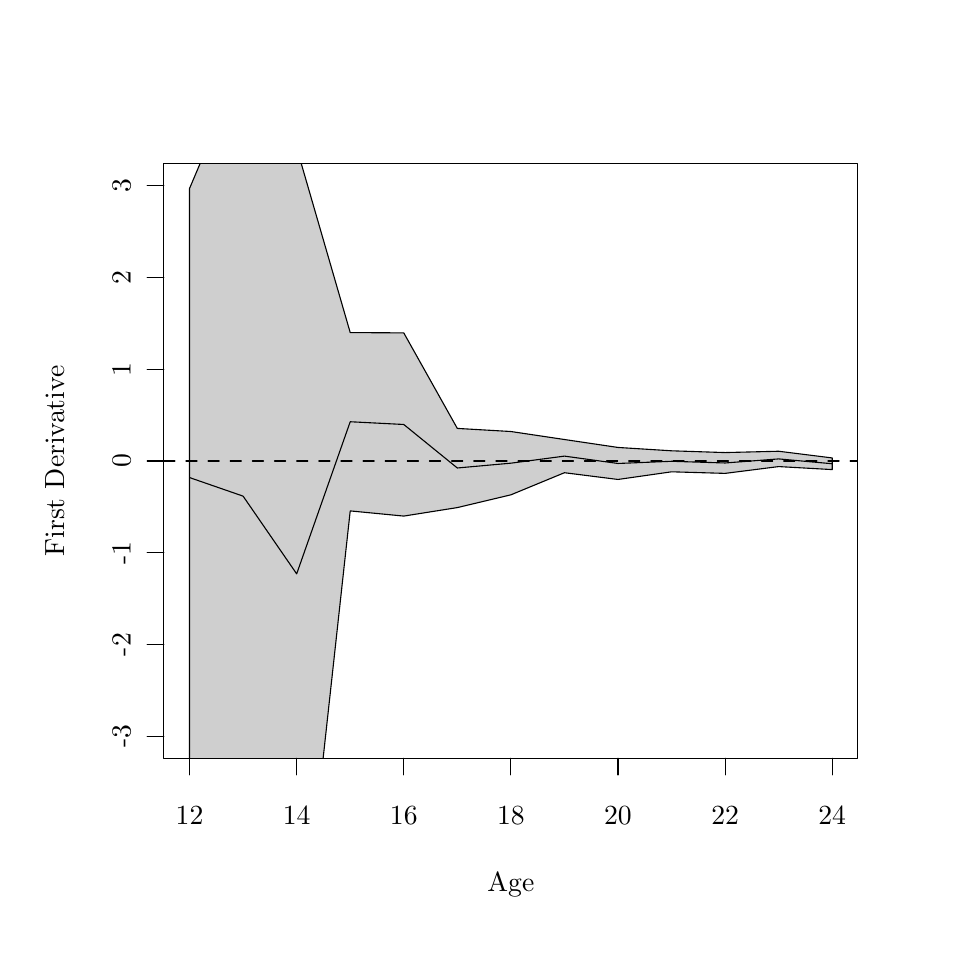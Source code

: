 % Created by tikzDevice version 0.6.1 on 2011-11-02 17:34:03
% !TEX encoding = UTF-8 Unicode
\begin{tikzpicture}[x=1pt,y=1pt]
\definecolor[named]{drawColor}{rgb}{0.00,0.00,0.00}
\definecolor[named]{fillColor}{rgb}{1.00,1.00,1.00}
\fill[color=fillColor,] (0,0) rectangle (325.21,325.21);
\begin{scope}
\path[clip] ( 49.20, 61.20) rectangle (300.01,276.01);
\definecolor[named]{drawColor}{rgb}{0.15,0.00,0.33}
\definecolor[named]{drawColor}{rgb}{0.00,0.00,0.00}

\draw[color=drawColor,line cap=round,line join=round,fill opacity=0.00,] ( 58.49,162.64) --
	( 77.84,155.93) --
	( 97.20,127.84) --
	(116.55,182.81) --
	(135.90,181.82) --
	(155.25,166.10) --
	(174.61,167.84) --
	(193.96,170.39) --
	(213.31,167.73) --
	(232.67,168.52) --
	(252.02,167.91) --
	(271.37,169.38) --
	(290.73,167.63);
\end{scope}
\begin{scope}
\path[clip] (  0.00,  0.00) rectangle (325.21,325.21);
\definecolor[named]{drawColor}{rgb}{0.15,0.00,0.33}
\definecolor[named]{drawColor}{rgb}{0.00,0.00,0.00}

\draw[color=drawColor,line cap=round,line join=round,fill opacity=0.00,] ( 58.49, 61.20) -- (290.73, 61.20);

\draw[color=drawColor,line cap=round,line join=round,fill opacity=0.00,] ( 58.49, 61.20) -- ( 58.49, 55.20);

\draw[color=drawColor,line cap=round,line join=round,fill opacity=0.00,] ( 97.20, 61.20) -- ( 97.20, 55.20);

\draw[color=drawColor,line cap=round,line join=round,fill opacity=0.00,] (135.90, 61.20) -- (135.90, 55.20);

\draw[color=drawColor,line cap=round,line join=round,fill opacity=0.00,] (174.61, 61.20) -- (174.61, 55.20);

\draw[color=drawColor,line cap=round,line join=round,fill opacity=0.00,] (213.31, 61.20) -- (213.31, 55.20);

\draw[color=drawColor,line cap=round,line join=round,fill opacity=0.00,] (252.02, 61.20) -- (252.02, 55.20);

\draw[color=drawColor,line cap=round,line join=round,fill opacity=0.00,] (290.73, 61.20) -- (290.73, 55.20);

\node[color=drawColor,anchor=base,inner sep=0pt, outer sep=0pt, scale=  1.00] at ( 58.49, 37.20) {12%
};

\node[color=drawColor,anchor=base,inner sep=0pt, outer sep=0pt, scale=  1.00] at ( 97.20, 37.20) {14%
};

\node[color=drawColor,anchor=base,inner sep=0pt, outer sep=0pt, scale=  1.00] at (135.90, 37.20) {16%
};

\node[color=drawColor,anchor=base,inner sep=0pt, outer sep=0pt, scale=  1.00] at (174.61, 37.20) {18%
};

\node[color=drawColor,anchor=base,inner sep=0pt, outer sep=0pt, scale=  1.00] at (213.31, 37.20) {20%
};

\node[color=drawColor,anchor=base,inner sep=0pt, outer sep=0pt, scale=  1.00] at (252.02, 37.20) {22%
};

\node[color=drawColor,anchor=base,inner sep=0pt, outer sep=0pt, scale=  1.00] at (290.73, 37.20) {24%
};

\draw[color=drawColor,line cap=round,line join=round,fill opacity=0.00,] ( 49.20, 69.16) -- ( 49.20,268.06);

\draw[color=drawColor,line cap=round,line join=round,fill opacity=0.00,] ( 49.20, 69.16) -- ( 43.20, 69.16);

\draw[color=drawColor,line cap=round,line join=round,fill opacity=0.00,] ( 49.20,102.31) -- ( 43.20,102.31);

\draw[color=drawColor,line cap=round,line join=round,fill opacity=0.00,] ( 49.20,135.46) -- ( 43.20,135.46);

\draw[color=drawColor,line cap=round,line join=round,fill opacity=0.00,] ( 49.20,168.61) -- ( 43.20,168.61);

\draw[color=drawColor,line cap=round,line join=round,fill opacity=0.00,] ( 49.20,201.76) -- ( 43.20,201.76);

\draw[color=drawColor,line cap=round,line join=round,fill opacity=0.00,] ( 49.20,234.91) -- ( 43.20,234.91);

\draw[color=drawColor,line cap=round,line join=round,fill opacity=0.00,] ( 49.20,268.06) -- ( 43.20,268.06);

\node[rotate= 90.00,color=drawColor,anchor=base,inner sep=0pt, outer sep=0pt, scale=  1.00] at ( 37.20, 69.16) {-3%
};

\node[rotate= 90.00,color=drawColor,anchor=base,inner sep=0pt, outer sep=0pt, scale=  1.00] at ( 37.20,102.31) {-2%
};

\node[rotate= 90.00,color=drawColor,anchor=base,inner sep=0pt, outer sep=0pt, scale=  1.00] at ( 37.20,135.46) {-1%
};

\node[rotate= 90.00,color=drawColor,anchor=base,inner sep=0pt, outer sep=0pt, scale=  1.00] at ( 37.20,168.61) {0%
};

\node[rotate= 90.00,color=drawColor,anchor=base,inner sep=0pt, outer sep=0pt, scale=  1.00] at ( 37.20,201.76) {1%
};

\node[rotate= 90.00,color=drawColor,anchor=base,inner sep=0pt, outer sep=0pt, scale=  1.00] at ( 37.20,234.91) {2%
};

\node[rotate= 90.00,color=drawColor,anchor=base,inner sep=0pt, outer sep=0pt, scale=  1.00] at ( 37.20,268.06) {3%
};

\draw[color=drawColor,line cap=round,line join=round,fill opacity=0.00,] ( 49.20, 61.20) --
	(300.01, 61.20) --
	(300.01,276.01) --
	( 49.20,276.01) --
	( 49.20, 61.20);
\end{scope}
\begin{scope}
\path[clip] (  0.00,  0.00) rectangle (325.21,325.21);
\definecolor[named]{drawColor}{rgb}{0.15,0.00,0.33}
\definecolor[named]{drawColor}{rgb}{0.00,0.00,0.00}

\node[color=drawColor,anchor=base,inner sep=0pt, outer sep=0pt, scale=  1.00] at (174.61, 13.20) {Age%
};

\node[rotate= 90.00,color=drawColor,anchor=base,inner sep=0pt, outer sep=0pt, scale=  1.00] at ( 13.20,168.61) {First Derivative%
};
\end{scope}
\begin{scope}
\path[clip] ( 49.20, 61.20) rectangle (300.01,276.01);
\definecolor[named]{drawColor}{rgb}{0.15,0.00,0.33}
\definecolor[named]{drawColor}{rgb}{0.00,0.00,0.00}
\definecolor[named]{fillColor}{rgb}{0.00,0.00,0.00}

\draw[color=drawColor,line cap=round,line join=round,fill=fillColor,fill opacity=0.19,] ( 58.49, 58.19) --
	( 77.53,  0.00) --
	(100.06,  0.00) --
	(116.55,150.59) --
	(135.90,148.72) --
	(155.25,151.79) --
	(174.61,156.40) --
	(193.96,164.39) --
	(213.31,161.95) --
	(232.67,164.72) --
	(252.02,164.15) --
	(271.37,166.61) --
	(290.73,165.52) --
	(290.73,169.73) --
	(271.37,172.15) --
	(252.02,171.67) --
	(232.67,172.31) --
	(213.31,173.52) --
	(193.96,176.39) --
	(174.61,179.28) --
	(155.25,180.40) --
	(135.90,214.92) --
	(116.55,215.03) --
	( 97.20,281.83) --
	( 77.84,312.81) --
	( 58.49,267.10) --
	cycle;

\draw[color=drawColor,dash pattern=on 4pt off 4pt ,line cap=round,line join=round,fill opacity=0.00,] ( 49.20,168.61) -- (300.01,168.61);
\end{scope}
\end{tikzpicture}
